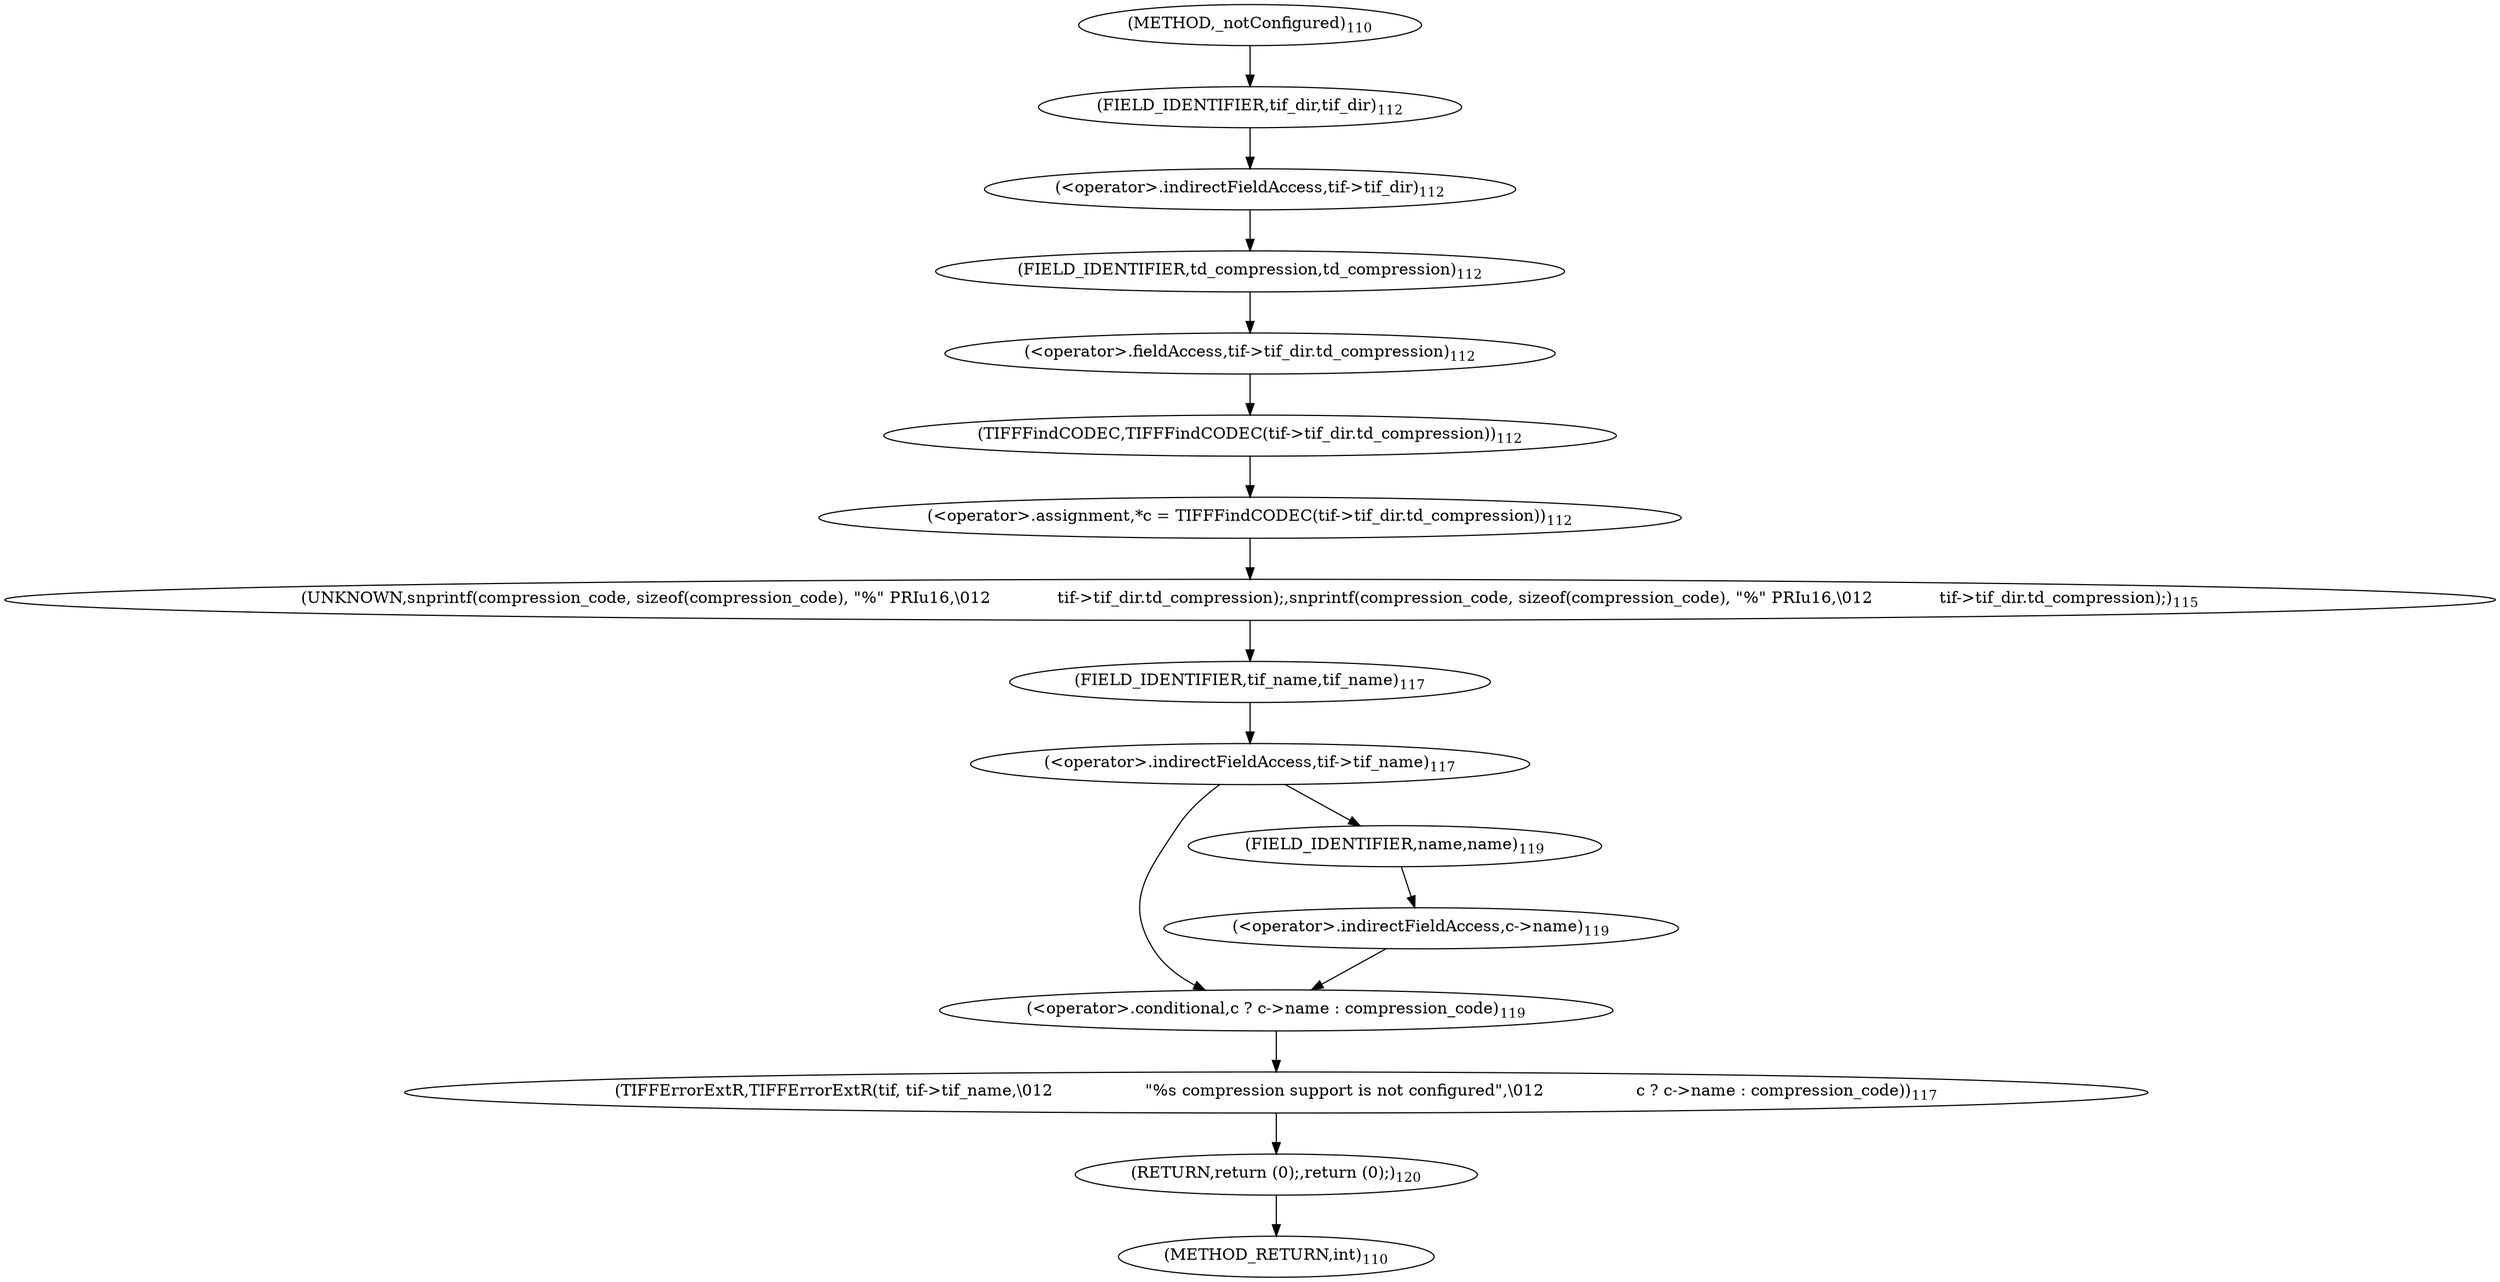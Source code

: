 digraph "_notConfigured" {  
"29072" [label = <(&lt;operator&gt;.assignment,*c = TIFFFindCODEC(tif-&gt;tif_dir.td_compression))<SUB>112</SUB>> ]
"29081" [label = <(UNKNOWN,snprintf(compression_code, sizeof(compression_code), &quot;%&quot; PRIu16,\012             tif-&gt;tif_dir.td_compression);,snprintf(compression_code, sizeof(compression_code), &quot;%&quot; PRIu16,\012             tif-&gt;tif_dir.td_compression);)<SUB>115</SUB>> ]
"29082" [label = <(TIFFErrorExtR,TIFFErrorExtR(tif, tif-&gt;tif_name,\012                  &quot;%s compression support is not configured&quot;,\012                  c ? c-&gt;name : compression_code))<SUB>117</SUB>> ]
"29094" [label = <(RETURN,return (0);,return (0);)<SUB>120</SUB>> ]
"29074" [label = <(TIFFFindCODEC,TIFFFindCODEC(tif-&gt;tif_dir.td_compression))<SUB>112</SUB>> ]
"29084" [label = <(&lt;operator&gt;.indirectFieldAccess,tif-&gt;tif_name)<SUB>117</SUB>> ]
"29088" [label = <(&lt;operator&gt;.conditional,c ? c-&gt;name : compression_code)<SUB>119</SUB>> ]
"29075" [label = <(&lt;operator&gt;.fieldAccess,tif-&gt;tif_dir.td_compression)<SUB>112</SUB>> ]
"29086" [label = <(FIELD_IDENTIFIER,tif_name,tif_name)<SUB>117</SUB>> ]
"29090" [label = <(&lt;operator&gt;.indirectFieldAccess,c-&gt;name)<SUB>119</SUB>> ]
"29076" [label = <(&lt;operator&gt;.indirectFieldAccess,tif-&gt;tif_dir)<SUB>112</SUB>> ]
"29079" [label = <(FIELD_IDENTIFIER,td_compression,td_compression)<SUB>112</SUB>> ]
"29092" [label = <(FIELD_IDENTIFIER,name,name)<SUB>119</SUB>> ]
"29078" [label = <(FIELD_IDENTIFIER,tif_dir,tif_dir)<SUB>112</SUB>> ]
"29068" [label = <(METHOD,_notConfigured)<SUB>110</SUB>> ]
"29096" [label = <(METHOD_RETURN,int)<SUB>110</SUB>> ]
  "29072" -> "29081" 
  "29081" -> "29086" 
  "29082" -> "29094" 
  "29094" -> "29096" 
  "29074" -> "29072" 
  "29084" -> "29092" 
  "29084" -> "29088" 
  "29088" -> "29082" 
  "29075" -> "29074" 
  "29086" -> "29084" 
  "29090" -> "29088" 
  "29076" -> "29079" 
  "29079" -> "29075" 
  "29092" -> "29090" 
  "29078" -> "29076" 
  "29068" -> "29078" 
}
